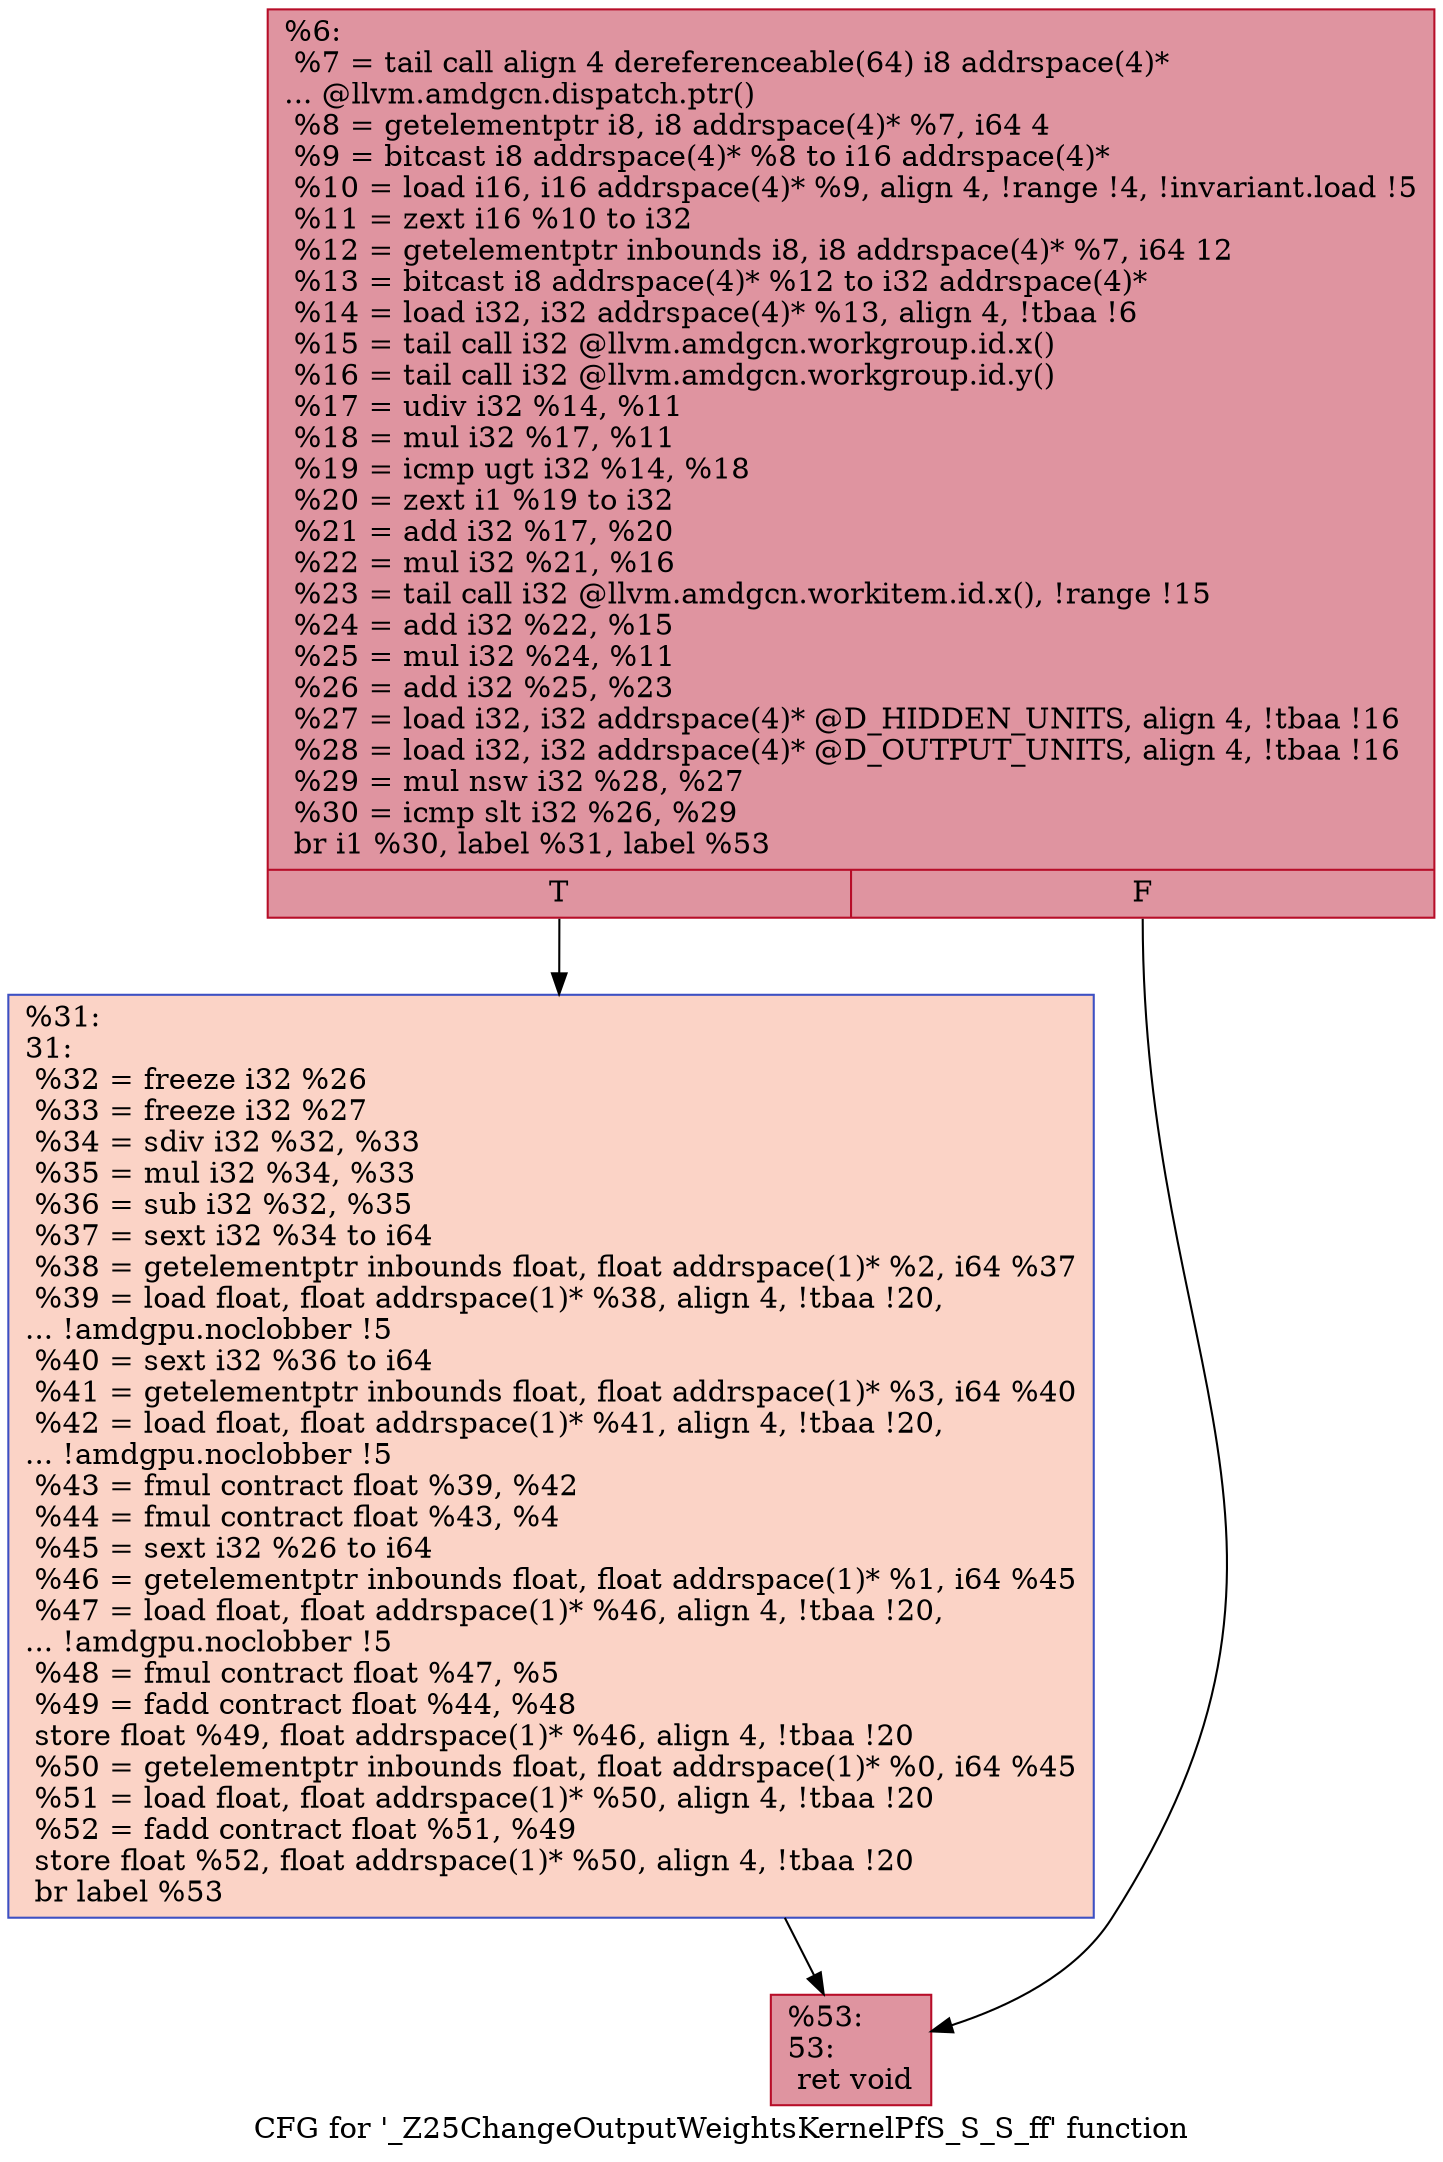 digraph "CFG for '_Z25ChangeOutputWeightsKernelPfS_S_S_ff' function" {
	label="CFG for '_Z25ChangeOutputWeightsKernelPfS_S_S_ff' function";

	Node0x6170870 [shape=record,color="#b70d28ff", style=filled, fillcolor="#b70d2870",label="{%6:\l  %7 = tail call align 4 dereferenceable(64) i8 addrspace(4)*\l... @llvm.amdgcn.dispatch.ptr()\l  %8 = getelementptr i8, i8 addrspace(4)* %7, i64 4\l  %9 = bitcast i8 addrspace(4)* %8 to i16 addrspace(4)*\l  %10 = load i16, i16 addrspace(4)* %9, align 4, !range !4, !invariant.load !5\l  %11 = zext i16 %10 to i32\l  %12 = getelementptr inbounds i8, i8 addrspace(4)* %7, i64 12\l  %13 = bitcast i8 addrspace(4)* %12 to i32 addrspace(4)*\l  %14 = load i32, i32 addrspace(4)* %13, align 4, !tbaa !6\l  %15 = tail call i32 @llvm.amdgcn.workgroup.id.x()\l  %16 = tail call i32 @llvm.amdgcn.workgroup.id.y()\l  %17 = udiv i32 %14, %11\l  %18 = mul i32 %17, %11\l  %19 = icmp ugt i32 %14, %18\l  %20 = zext i1 %19 to i32\l  %21 = add i32 %17, %20\l  %22 = mul i32 %21, %16\l  %23 = tail call i32 @llvm.amdgcn.workitem.id.x(), !range !15\l  %24 = add i32 %22, %15\l  %25 = mul i32 %24, %11\l  %26 = add i32 %25, %23\l  %27 = load i32, i32 addrspace(4)* @D_HIDDEN_UNITS, align 4, !tbaa !16\l  %28 = load i32, i32 addrspace(4)* @D_OUTPUT_UNITS, align 4, !tbaa !16\l  %29 = mul nsw i32 %28, %27\l  %30 = icmp slt i32 %26, %29\l  br i1 %30, label %31, label %53\l|{<s0>T|<s1>F}}"];
	Node0x6170870:s0 -> Node0x6173370;
	Node0x6170870:s1 -> Node0x6173400;
	Node0x6173370 [shape=record,color="#3d50c3ff", style=filled, fillcolor="#f59c7d70",label="{%31:\l31:                                               \l  %32 = freeze i32 %26\l  %33 = freeze i32 %27\l  %34 = sdiv i32 %32, %33\l  %35 = mul i32 %34, %33\l  %36 = sub i32 %32, %35\l  %37 = sext i32 %34 to i64\l  %38 = getelementptr inbounds float, float addrspace(1)* %2, i64 %37\l  %39 = load float, float addrspace(1)* %38, align 4, !tbaa !20,\l... !amdgpu.noclobber !5\l  %40 = sext i32 %36 to i64\l  %41 = getelementptr inbounds float, float addrspace(1)* %3, i64 %40\l  %42 = load float, float addrspace(1)* %41, align 4, !tbaa !20,\l... !amdgpu.noclobber !5\l  %43 = fmul contract float %39, %42\l  %44 = fmul contract float %43, %4\l  %45 = sext i32 %26 to i64\l  %46 = getelementptr inbounds float, float addrspace(1)* %1, i64 %45\l  %47 = load float, float addrspace(1)* %46, align 4, !tbaa !20,\l... !amdgpu.noclobber !5\l  %48 = fmul contract float %47, %5\l  %49 = fadd contract float %44, %48\l  store float %49, float addrspace(1)* %46, align 4, !tbaa !20\l  %50 = getelementptr inbounds float, float addrspace(1)* %0, i64 %45\l  %51 = load float, float addrspace(1)* %50, align 4, !tbaa !20\l  %52 = fadd contract float %51, %49\l  store float %52, float addrspace(1)* %50, align 4, !tbaa !20\l  br label %53\l}"];
	Node0x6173370 -> Node0x6173400;
	Node0x6173400 [shape=record,color="#b70d28ff", style=filled, fillcolor="#b70d2870",label="{%53:\l53:                                               \l  ret void\l}"];
}
